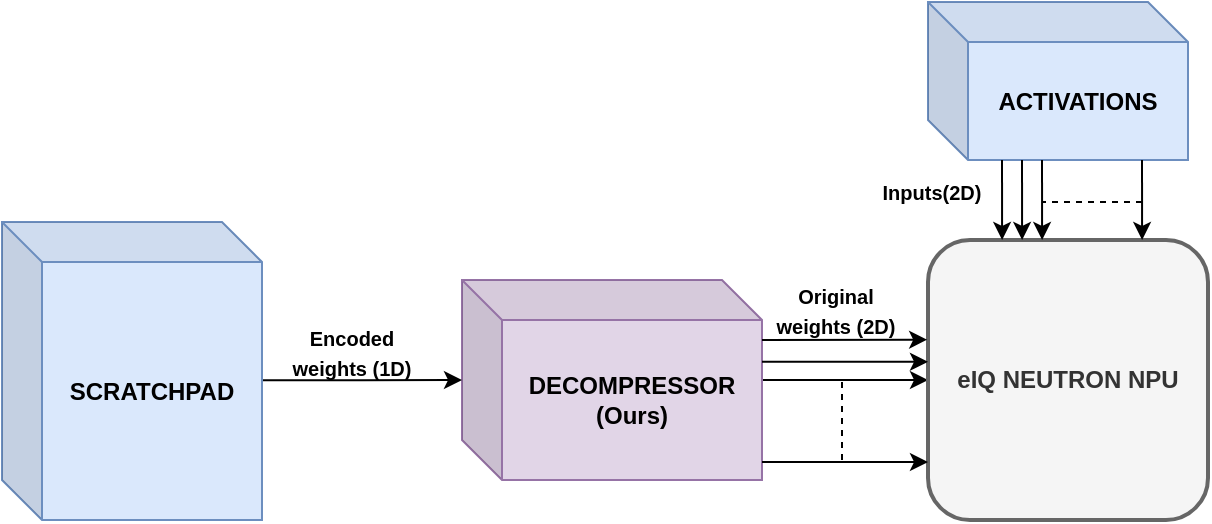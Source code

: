 <mxfile version="28.2.7">
  <diagram name="Page-1" id="RD2lEjMg1r9ExISt4TI4">
    <mxGraphModel dx="1290" dy="465" grid="1" gridSize="10" guides="1" tooltips="1" connect="1" arrows="1" fold="1" page="1" pageScale="1" pageWidth="850" pageHeight="1100" math="0" shadow="0">
      <root>
        <mxCell id="0" />
        <mxCell id="1" parent="0" />
        <mxCell id="5oD5VQ0yYb9wX-e5ISNJ-6" value="" style="edgeStyle=orthogonalEdgeStyle;rounded=0;orthogonalLoop=1;jettySize=auto;html=1;" parent="1" source="5oD5VQ0yYb9wX-e5ISNJ-2" target="5oD5VQ0yYb9wX-e5ISNJ-5" edge="1">
          <mxGeometry relative="1" as="geometry" />
        </mxCell>
        <mxCell id="5oD5VQ0yYb9wX-e5ISNJ-2" value="&lt;b&gt;DECOMPRESSOR&lt;/b&gt;&lt;div&gt;&lt;b&gt;(Ours)&lt;/b&gt;&lt;/div&gt;" style="shape=cube;whiteSpace=wrap;html=1;boundedLbl=1;backgroundOutline=1;darkOpacity=0.05;darkOpacity2=0.1;fillColor=#e1d5e7;strokeColor=#9673a6;" parent="1" vertex="1">
          <mxGeometry x="280" y="279" width="150" height="100" as="geometry" />
        </mxCell>
        <mxCell id="5oD5VQ0yYb9wX-e5ISNJ-7" value="" style="edgeStyle=orthogonalEdgeStyle;rounded=0;orthogonalLoop=1;jettySize=auto;html=1;exitX=0.998;exitY=0.531;exitDx=0;exitDy=0;exitPerimeter=0;" parent="1" source="5oD5VQ0yYb9wX-e5ISNJ-3" target="5oD5VQ0yYb9wX-e5ISNJ-2" edge="1">
          <mxGeometry relative="1" as="geometry" />
        </mxCell>
        <mxCell id="5oD5VQ0yYb9wX-e5ISNJ-3" value="&lt;b&gt;SCRATCHPAD&lt;/b&gt;" style="shape=cube;whiteSpace=wrap;html=1;boundedLbl=1;backgroundOutline=1;darkOpacity=0.05;darkOpacity2=0.1;fillColor=#dae8fc;strokeColor=#6c8ebf;" parent="1" vertex="1">
          <mxGeometry x="50" y="250" width="130" height="149" as="geometry" />
        </mxCell>
        <mxCell id="5oD5VQ0yYb9wX-e5ISNJ-5" value="&lt;b&gt;eIQ NEUTRON NPU&lt;/b&gt;" style="rounded=1;whiteSpace=wrap;html=1;fillColor=#f5f5f5;strokeColor=#666666;strokeWidth=2;fontColor=#333333;" parent="1" vertex="1">
          <mxGeometry x="513" y="259" width="140" height="140" as="geometry" />
        </mxCell>
        <mxCell id="NZvLJ7g3TTBVGvGm7QKT-1" value="&lt;b&gt;ACTIVATIONS&lt;/b&gt;" style="shape=cube;whiteSpace=wrap;html=1;boundedLbl=1;backgroundOutline=1;darkOpacity=0.05;darkOpacity2=0.1;fillColor=#dae8fc;strokeColor=#6c8ebf;" vertex="1" parent="1">
          <mxGeometry x="513" y="140" width="130" height="79" as="geometry" />
        </mxCell>
        <mxCell id="NZvLJ7g3TTBVGvGm7QKT-3" value="&lt;b&gt;&lt;font style=&quot;font-size: 10px;&quot;&gt;Encoded weights (1D)&lt;/font&gt;&lt;/b&gt;" style="text;html=1;whiteSpace=wrap;strokeColor=none;fillColor=none;align=center;verticalAlign=middle;rounded=0;" vertex="1" parent="1">
          <mxGeometry x="190" y="300" width="70" height="30" as="geometry" />
        </mxCell>
        <mxCell id="NZvLJ7g3TTBVGvGm7QKT-4" value="&lt;b&gt;&lt;font style=&quot;font-size: 10px;&quot;&gt;Original weights (2D)&lt;/font&gt;&lt;/b&gt;" style="text;html=1;whiteSpace=wrap;strokeColor=none;fillColor=none;align=center;verticalAlign=middle;rounded=0;" vertex="1" parent="1">
          <mxGeometry x="432" y="279" width="70" height="30" as="geometry" />
        </mxCell>
        <mxCell id="NZvLJ7g3TTBVGvGm7QKT-5" value="" style="endArrow=classic;html=1;rounded=0;entryX=-0.003;entryY=0.356;entryDx=0;entryDy=0;entryPerimeter=0;" edge="1" parent="1" target="5oD5VQ0yYb9wX-e5ISNJ-5">
          <mxGeometry width="50" height="50" relative="1" as="geometry">
            <mxPoint x="430" y="309" as="sourcePoint" />
            <mxPoint x="510" y="309" as="targetPoint" />
          </mxGeometry>
        </mxCell>
        <mxCell id="NZvLJ7g3TTBVGvGm7QKT-6" value="" style="endArrow=classic;html=1;rounded=0;entryX=-0.003;entryY=0.356;entryDx=0;entryDy=0;entryPerimeter=0;" edge="1" parent="1">
          <mxGeometry width="50" height="50" relative="1" as="geometry">
            <mxPoint x="430" y="319.88" as="sourcePoint" />
            <mxPoint x="513" y="319.88" as="targetPoint" />
          </mxGeometry>
        </mxCell>
        <mxCell id="NZvLJ7g3TTBVGvGm7QKT-7" value="" style="endArrow=classic;html=1;rounded=0;entryX=-0.003;entryY=0.356;entryDx=0;entryDy=0;entryPerimeter=0;" edge="1" parent="1">
          <mxGeometry width="50" height="50" relative="1" as="geometry">
            <mxPoint x="430" y="370" as="sourcePoint" />
            <mxPoint x="513" y="370" as="targetPoint" />
          </mxGeometry>
        </mxCell>
        <mxCell id="NZvLJ7g3TTBVGvGm7QKT-8" value="" style="endArrow=none;dashed=1;html=1;rounded=0;" edge="1" parent="1">
          <mxGeometry width="50" height="50" relative="1" as="geometry">
            <mxPoint x="470" y="369" as="sourcePoint" />
            <mxPoint x="470" y="328" as="targetPoint" />
          </mxGeometry>
        </mxCell>
        <mxCell id="NZvLJ7g3TTBVGvGm7QKT-9" value="" style="endArrow=classic;html=1;rounded=0;entryX=0.479;entryY=0.007;entryDx=0;entryDy=0;entryPerimeter=0;" edge="1" parent="1">
          <mxGeometry width="50" height="50" relative="1" as="geometry">
            <mxPoint x="570" y="219" as="sourcePoint" />
            <mxPoint x="570.06" y="258.98" as="targetPoint" />
          </mxGeometry>
        </mxCell>
        <mxCell id="NZvLJ7g3TTBVGvGm7QKT-10" value="" style="endArrow=classic;html=1;rounded=0;entryX=0.479;entryY=0.007;entryDx=0;entryDy=0;entryPerimeter=0;" edge="1" parent="1">
          <mxGeometry width="50" height="50" relative="1" as="geometry">
            <mxPoint x="560" y="219" as="sourcePoint" />
            <mxPoint x="560.06" y="258.98" as="targetPoint" />
          </mxGeometry>
        </mxCell>
        <mxCell id="NZvLJ7g3TTBVGvGm7QKT-11" value="" style="endArrow=classic;html=1;rounded=0;entryX=0.479;entryY=0.007;entryDx=0;entryDy=0;entryPerimeter=0;" edge="1" parent="1">
          <mxGeometry width="50" height="50" relative="1" as="geometry">
            <mxPoint x="550" y="219.02" as="sourcePoint" />
            <mxPoint x="550.06" y="259" as="targetPoint" />
          </mxGeometry>
        </mxCell>
        <mxCell id="NZvLJ7g3TTBVGvGm7QKT-12" value="" style="endArrow=classic;html=1;rounded=0;entryX=0.479;entryY=0.007;entryDx=0;entryDy=0;entryPerimeter=0;" edge="1" parent="1">
          <mxGeometry width="50" height="50" relative="1" as="geometry">
            <mxPoint x="620" y="219" as="sourcePoint" />
            <mxPoint x="620.06" y="258.98" as="targetPoint" />
          </mxGeometry>
        </mxCell>
        <mxCell id="NZvLJ7g3TTBVGvGm7QKT-13" value="" style="endArrow=none;dashed=1;html=1;rounded=0;" edge="1" parent="1">
          <mxGeometry width="50" height="50" relative="1" as="geometry">
            <mxPoint x="620" y="240" as="sourcePoint" />
            <mxPoint x="570" y="240" as="targetPoint" />
          </mxGeometry>
        </mxCell>
        <mxCell id="NZvLJ7g3TTBVGvGm7QKT-14" value="&lt;b&gt;&lt;font style=&quot;font-size: 10px;&quot;&gt;Inputs(2D)&lt;/font&gt;&lt;/b&gt;" style="text;html=1;whiteSpace=wrap;strokeColor=none;fillColor=none;align=center;verticalAlign=middle;rounded=0;" vertex="1" parent="1">
          <mxGeometry x="480" y="220" width="70" height="30" as="geometry" />
        </mxCell>
      </root>
    </mxGraphModel>
  </diagram>
</mxfile>
